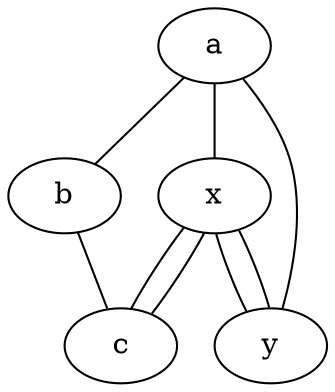 graph test2 {
       a -- b -- c;
       a -- {x y};
       x -- c [w=10.0];
       x -- y;
       x -- c [w=10.0];
       x -- y [w=5.0,len=3];
}

